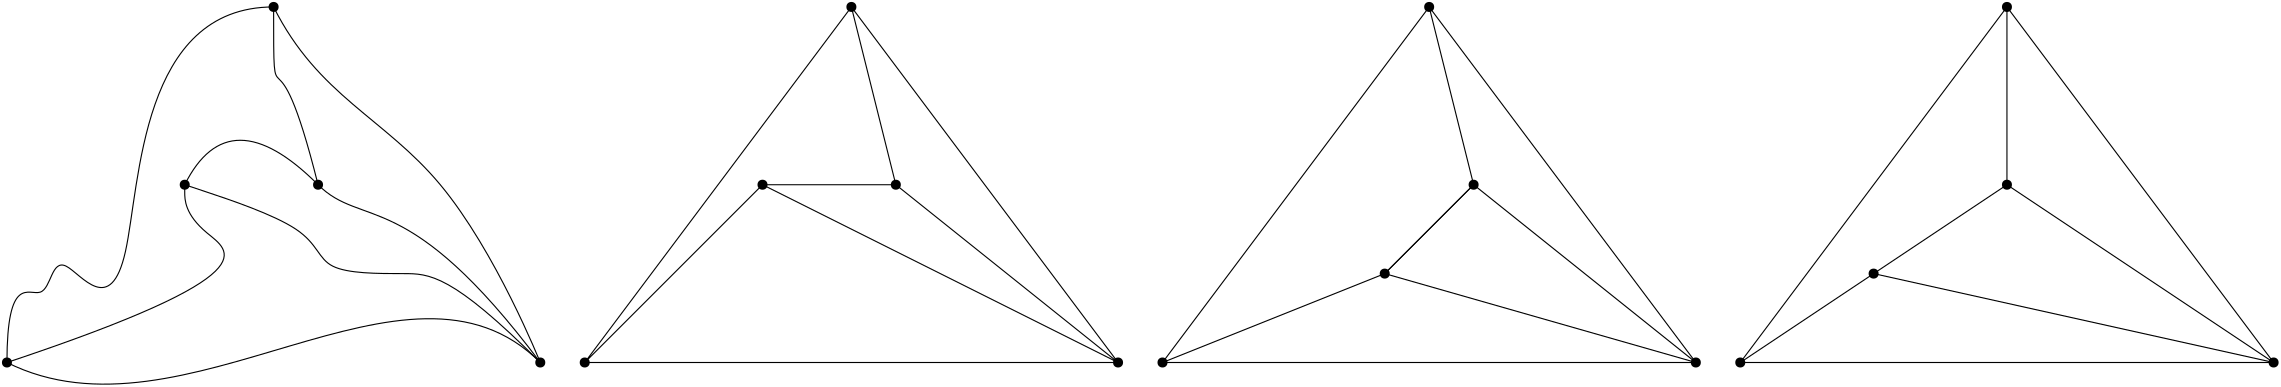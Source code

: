 <?xml version="1.0"?>
<!DOCTYPE ipe SYSTEM "ipe.dtd">
<ipe version="70206" creator="Ipe 7.2.7">
<info created="D:20190410145758" modified="D:20190706131157"/>
<ipestyle name="basic">
<symbol name="arrow/arc(spx)">
<path stroke="sym-stroke" fill="sym-stroke" pen="sym-pen">
0 0 m
-1 0.333 l
-1 -0.333 l
h
</path>
</symbol>
<symbol name="arrow/farc(spx)">
<path stroke="sym-stroke" fill="white" pen="sym-pen">
0 0 m
-1 0.333 l
-1 -0.333 l
h
</path>
</symbol>
<symbol name="arrow/ptarc(spx)">
<path stroke="sym-stroke" fill="sym-stroke" pen="sym-pen">
0 0 m
-1 0.333 l
-0.8 0 l
-1 -0.333 l
h
</path>
</symbol>
<symbol name="arrow/fptarc(spx)">
<path stroke="sym-stroke" fill="white" pen="sym-pen">
0 0 m
-1 0.333 l
-0.8 0 l
-1 -0.333 l
h
</path>
</symbol>
<symbol name="mark/circle(sx)" transformations="translations">
<path fill="sym-stroke">
0.6 0 0 0.6 0 0 e
0.4 0 0 0.4 0 0 e
</path>
</symbol>
<symbol name="mark/disk(sx)" transformations="translations">
<path fill="sym-stroke">
0.6 0 0 0.6 0 0 e
</path>
</symbol>
<symbol name="mark/fdisk(sfx)" transformations="translations">
<group>
<path fill="sym-fill">
0.5 0 0 0.5 0 0 e
</path>
<path fill="sym-stroke" fillrule="eofill">
0.6 0 0 0.6 0 0 e
0.4 0 0 0.4 0 0 e
</path>
</group>
</symbol>
<symbol name="mark/box(sx)" transformations="translations">
<path fill="sym-stroke" fillrule="eofill">
-0.6 -0.6 m
0.6 -0.6 l
0.6 0.6 l
-0.6 0.6 l
h
-0.4 -0.4 m
0.4 -0.4 l
0.4 0.4 l
-0.4 0.4 l
h
</path>
</symbol>
<symbol name="mark/square(sx)" transformations="translations">
<path fill="sym-stroke">
-0.6 -0.6 m
0.6 -0.6 l
0.6 0.6 l
-0.6 0.6 l
h
</path>
</symbol>
<symbol name="mark/fsquare(sfx)" transformations="translations">
<group>
<path fill="sym-fill">
-0.5 -0.5 m
0.5 -0.5 l
0.5 0.5 l
-0.5 0.5 l
h
</path>
<path fill="sym-stroke" fillrule="eofill">
-0.6 -0.6 m
0.6 -0.6 l
0.6 0.6 l
-0.6 0.6 l
h
-0.4 -0.4 m
0.4 -0.4 l
0.4 0.4 l
-0.4 0.4 l
h
</path>
</group>
</symbol>
<symbol name="mark/cross(sx)" transformations="translations">
<group>
<path fill="sym-stroke">
-0.43 -0.57 m
0.57 0.43 l
0.43 0.57 l
-0.57 -0.43 l
h
</path>
<path fill="sym-stroke">
-0.43 0.57 m
0.57 -0.43 l
0.43 -0.57 l
-0.57 0.43 l
h
</path>
</group>
</symbol>
<symbol name="arrow/fnormal(spx)">
<path stroke="sym-stroke" fill="white" pen="sym-pen">
0 0 m
-1 0.333 l
-1 -0.333 l
h
</path>
</symbol>
<symbol name="arrow/pointed(spx)">
<path stroke="sym-stroke" fill="sym-stroke" pen="sym-pen">
0 0 m
-1 0.333 l
-0.8 0 l
-1 -0.333 l
h
</path>
</symbol>
<symbol name="arrow/fpointed(spx)">
<path stroke="sym-stroke" fill="white" pen="sym-pen">
0 0 m
-1 0.333 l
-0.8 0 l
-1 -0.333 l
h
</path>
</symbol>
<symbol name="arrow/linear(spx)">
<path stroke="sym-stroke" pen="sym-pen">
-1 0.333 m
0 0 l
-1 -0.333 l
</path>
</symbol>
<symbol name="arrow/fdouble(spx)">
<path stroke="sym-stroke" fill="white" pen="sym-pen">
0 0 m
-1 0.333 l
-1 -0.333 l
h
-1 0 m
-2 0.333 l
-2 -0.333 l
h
</path>
</symbol>
<symbol name="arrow/double(spx)">
<path stroke="sym-stroke" fill="sym-stroke" pen="sym-pen">
0 0 m
-1 0.333 l
-1 -0.333 l
h
-1 0 m
-2 0.333 l
-2 -0.333 l
h
</path>
</symbol>
<pen name="heavier" value="0.8"/>
<pen name="fat" value="1.2"/>
<pen name="ultrafat" value="2"/>
<symbolsize name="large" value="5"/>
<symbolsize name="small" value="2"/>
<symbolsize name="tiny" value="1.1"/>
<arrowsize name="large" value="10"/>
<arrowsize name="small" value="5"/>
<arrowsize name="tiny" value="3"/>
<color name="red" value="1 0 0"/>
<color name="green" value="0 1 0"/>
<color name="blue" value="0 0 1"/>
<color name="yellow" value="1 1 0"/>
<color name="orange" value="1 0.647 0"/>
<color name="gold" value="1 0.843 0"/>
<color name="purple" value="0.627 0.125 0.941"/>
<color name="gray" value="0.745"/>
<color name="brown" value="0.647 0.165 0.165"/>
<color name="navy" value="0 0 0.502"/>
<color name="pink" value="1 0.753 0.796"/>
<color name="seagreen" value="0.18 0.545 0.341"/>
<color name="turquoise" value="0.251 0.878 0.816"/>
<color name="violet" value="0.933 0.51 0.933"/>
<color name="darkblue" value="0 0 0.545"/>
<color name="darkcyan" value="0 0.545 0.545"/>
<color name="darkgray" value="0.663"/>
<color name="darkgreen" value="0 0.392 0"/>
<color name="darkmagenta" value="0.545 0 0.545"/>
<color name="darkorange" value="1 0.549 0"/>
<color name="darkred" value="0.545 0 0"/>
<color name="lightblue" value="0.678 0.847 0.902"/>
<color name="lightcyan" value="0.878 1 1"/>
<color name="lightgray" value="0.827"/>
<color name="lightgreen" value="0.565 0.933 0.565"/>
<color name="lightyellow" value="1 1 0.878"/>
<dashstyle name="dashed" value="[4] 0"/>
<dashstyle name="dotted" value="[1 3] 0"/>
<dashstyle name="dash dotted" value="[4 2 1 2] 0"/>
<dashstyle name="dash dot dotted" value="[4 2 1 2 1 2] 0"/>
<textsize name="large" value="\large"/>
<textsize name="Large" value="\Large"/>
<textsize name="LARGE" value="\LARGE"/>
<textsize name="huge" value="\huge"/>
<textsize name="Huge" value="\Huge"/>
<textsize name="small" value="\small"/>
<textsize name="footnote" value="\footnotesize"/>
<textsize name="tiny" value="\tiny"/>
<textstyle name="center" begin="\begin{center}" end="\end{center}"/>
<textstyle name="itemize" begin="\begin{itemize}" end="\end{itemize}"/>
<textstyle name="item" begin="\begin{itemize}\item{}" end="\end{itemize}"/>
<gridsize name="4 pts" value="4"/>
<gridsize name="8 pts (~3 mm)" value="8"/>
<gridsize name="16 pts (~6 mm)" value="16"/>
<gridsize name="32 pts (~12 mm)" value="32"/>
<gridsize name="10 pts (~3.5 mm)" value="10"/>
<gridsize name="20 pts (~7 mm)" value="20"/>
<gridsize name="14 pts (~5 mm)" value="14"/>
<gridsize name="28 pts (~10 mm)" value="28"/>
<gridsize name="56 pts (~20 mm)" value="56"/>
<anglesize name="90 deg" value="90"/>
<anglesize name="60 deg" value="60"/>
<anglesize name="45 deg" value="45"/>
<anglesize name="30 deg" value="30"/>
<anglesize name="22.5 deg" value="22.5"/>
<opacity name="10%" value="0.1"/>
<opacity name="30%" value="0.3"/>
<opacity name="50%" value="0.5"/>
<opacity name="75%" value="0.75"/>
<tiling name="falling" angle="-60" step="4" width="1"/>
<tiling name="rising" angle="30" step="4" width="1"/>
</ipestyle>
<page>
<layer name="alpha"/>
<view layers="alpha" active="alpha"/>
<use layer="alpha" matrix="1 0 0 1 -208 0" name="mark/disk(sx)" pos="128 768" size="normal" stroke="black"/>
<use matrix="1 0 0 1 -208 0" name="mark/disk(sx)" pos="32 640" size="normal" stroke="black"/>
<use matrix="1 0 0 1 -208 0" name="mark/disk(sx)" pos="224 640" size="normal" stroke="black"/>
<use matrix="1 0 0 1 -208 0" name="mark/disk(sx)" pos="144 704" size="normal" stroke="black"/>
<use name="mark/disk(sx)" pos="128 768" size="normal" stroke="black"/>
<use name="mark/disk(sx)" pos="32 640" size="normal" stroke="black"/>
<use name="mark/disk(sx)" pos="224 640" size="normal" stroke="black"/>
<use name="mark/disk(sx)" pos="144 704" size="normal" stroke="black"/>
<use matrix="1 0 0 1 208 0" name="mark/disk(sx)" pos="128 768" size="normal" stroke="black"/>
<use matrix="1 0 0 1 208 0" name="mark/disk(sx)" pos="32 640" size="normal" stroke="black"/>
<use matrix="1 0 0 1 208 0" name="mark/disk(sx)" pos="224 640" size="normal" stroke="black"/>
<use matrix="1 0 0 1 208 0" name="mark/disk(sx)" pos="144 704" size="normal" stroke="black"/>
<path matrix="1 0 0 1 -208 0" stroke="black">
128 768 m
144 736
192 720
224 640
224 640 c
</path>
<path matrix="1 0 0 1 -208 0" stroke="black">
224 640 m
176 688
96 608
32 640 c
</path>
<path matrix="1 0 0 1 -208 0" stroke="black">
32 640 m
32 672
48 656
48 688
80 640
80 768
128 768 c
</path>
<path matrix="1 0 0 1 -208 0" stroke="black">
144 704 m
160 688
176 704
224 640 c
</path>
<path matrix="1 0 0 1 -208 0" stroke="black">
144 704 m
128 768
128 720
128 768 c
</path>
<use matrix="1 0 0 1 -208 0" name="mark/disk(sx)" pos="96 704" size="normal" stroke="black"/>
<use matrix="1 0 0 1 -224 0" name="mark/disk(sx)" pos="320 704" size="normal" stroke="black"/>
<path matrix="1 0 0 1 -208 0" stroke="black">
32 640 m
128 672
96 688
96 704
96 704
96 704
144 688
144 672
176 672
192 672
224 640 c
</path>
<path matrix="1 0 0 1 -208 0" stroke="black">
96 704 m
112 736
144 704 c
</path>
<path matrix="1 0 0 1 -224 0" stroke="black">
256 640 m
448 640 l
368 704 l
320 704 l
448 640 l
352 768 l
368 704 l
320 704 l
256 640 l
352 768 l
352 768 l
256 640 l
448 640 l
</path>
<use matrix="1 0 0 1 -240 0" name="mark/disk(sx)" pos="560 672" size="normal" stroke="black"/>
<path matrix="1 0 0 1 -240 0" stroke="black">
576 768 m
672 640 l
480 640 l
576 768 l
</path>
<path matrix="1 0 0 1 -240 0" stroke="black">
576 768 m
592 704 l
560 672 l
480 640 l
</path>
<path matrix="1 0 0 1 -240 0" stroke="black">
560 672 m
672 640 l
592 704 l
560 672 l
</path>
<use matrix="1 0 0 1 416 0" name="mark/disk(sx)" pos="128 768" size="normal" stroke="black"/>
<use matrix="1 0 0 1 416 0" name="mark/disk(sx)" pos="32 640" size="normal" stroke="black"/>
<use matrix="1 0 0 1 416 0" name="mark/disk(sx)" pos="224 640" size="normal" stroke="black"/>
<path stroke="black">
448 640 m
544 704 l
544 768 l
640 640 l
448 640 l
544 768 l
</path>
<path stroke="black">
496 672 m
640 640 l
</path>
<path stroke="black">
544 704 m
640 640 l
</path>
<use name="mark/disk(sx)" pos="496 672" size="normal" stroke="black"/>
<use name="mark/disk(sx)" pos="544 704" size="normal" stroke="black"/>
</page>
</ipe>
